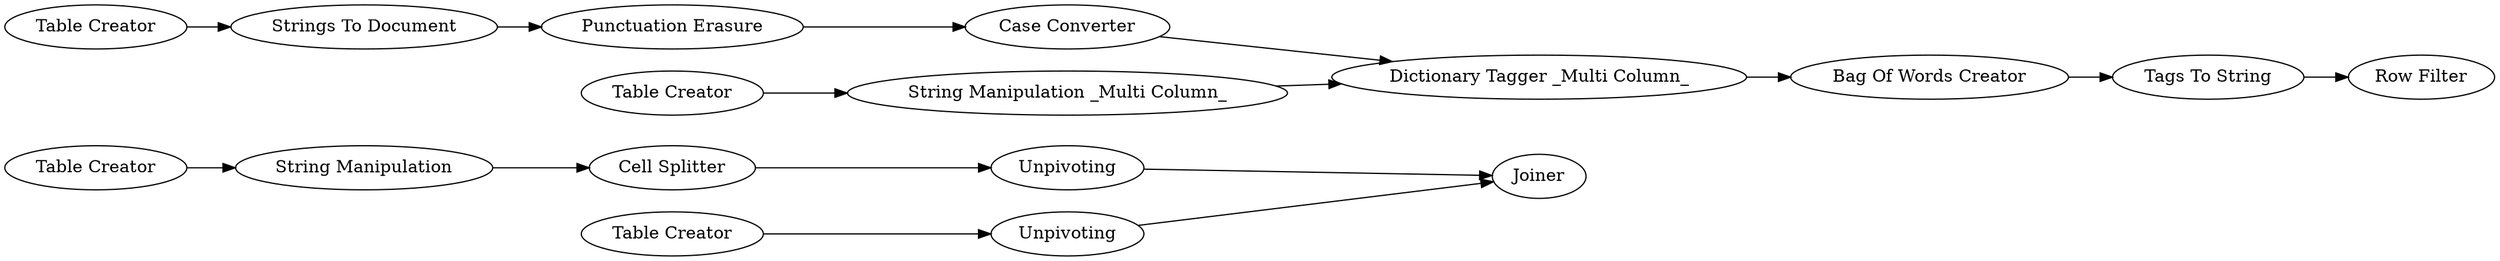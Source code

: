digraph {
	1 [label="Table Creator"]
	2 [label="Table Creator"]
	3 [label="Cell Splitter"]
	4 [label=Unpivoting]
	5 [label=Unpivoting]
	6 [label=Joiner]
	7 [label="String Manipulation"]
	8 [label="Table Creator"]
	9 [label="Table Creator"]
	10 [label="String Manipulation _Multi Column_"]
	11 [label="Strings To Document"]
	13 [label="Dictionary Tagger _Multi Column_"]
	15 [label="Bag Of Words Creator"]
	16 [label="Tags To String"]
	17 [label="Punctuation Erasure"]
	18 [label="Case Converter"]
	19 [label="Row Filter"]
	1 -> 7
	2 -> 5
	3 -> 4
	4 -> 6
	5 -> 6
	7 -> 3
	8 -> 11
	9 -> 10
	10 -> 13
	11 -> 17
	13 -> 15
	15 -> 16
	16 -> 19
	17 -> 18
	18 -> 13
	rankdir=LR
}

